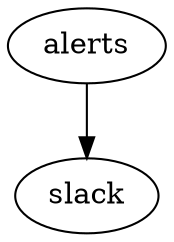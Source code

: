 digraph config {
    slack [type="slack" api_url="https://hooks.slack.com/services/xxx/xxx"];

    alerts -> slack;
}